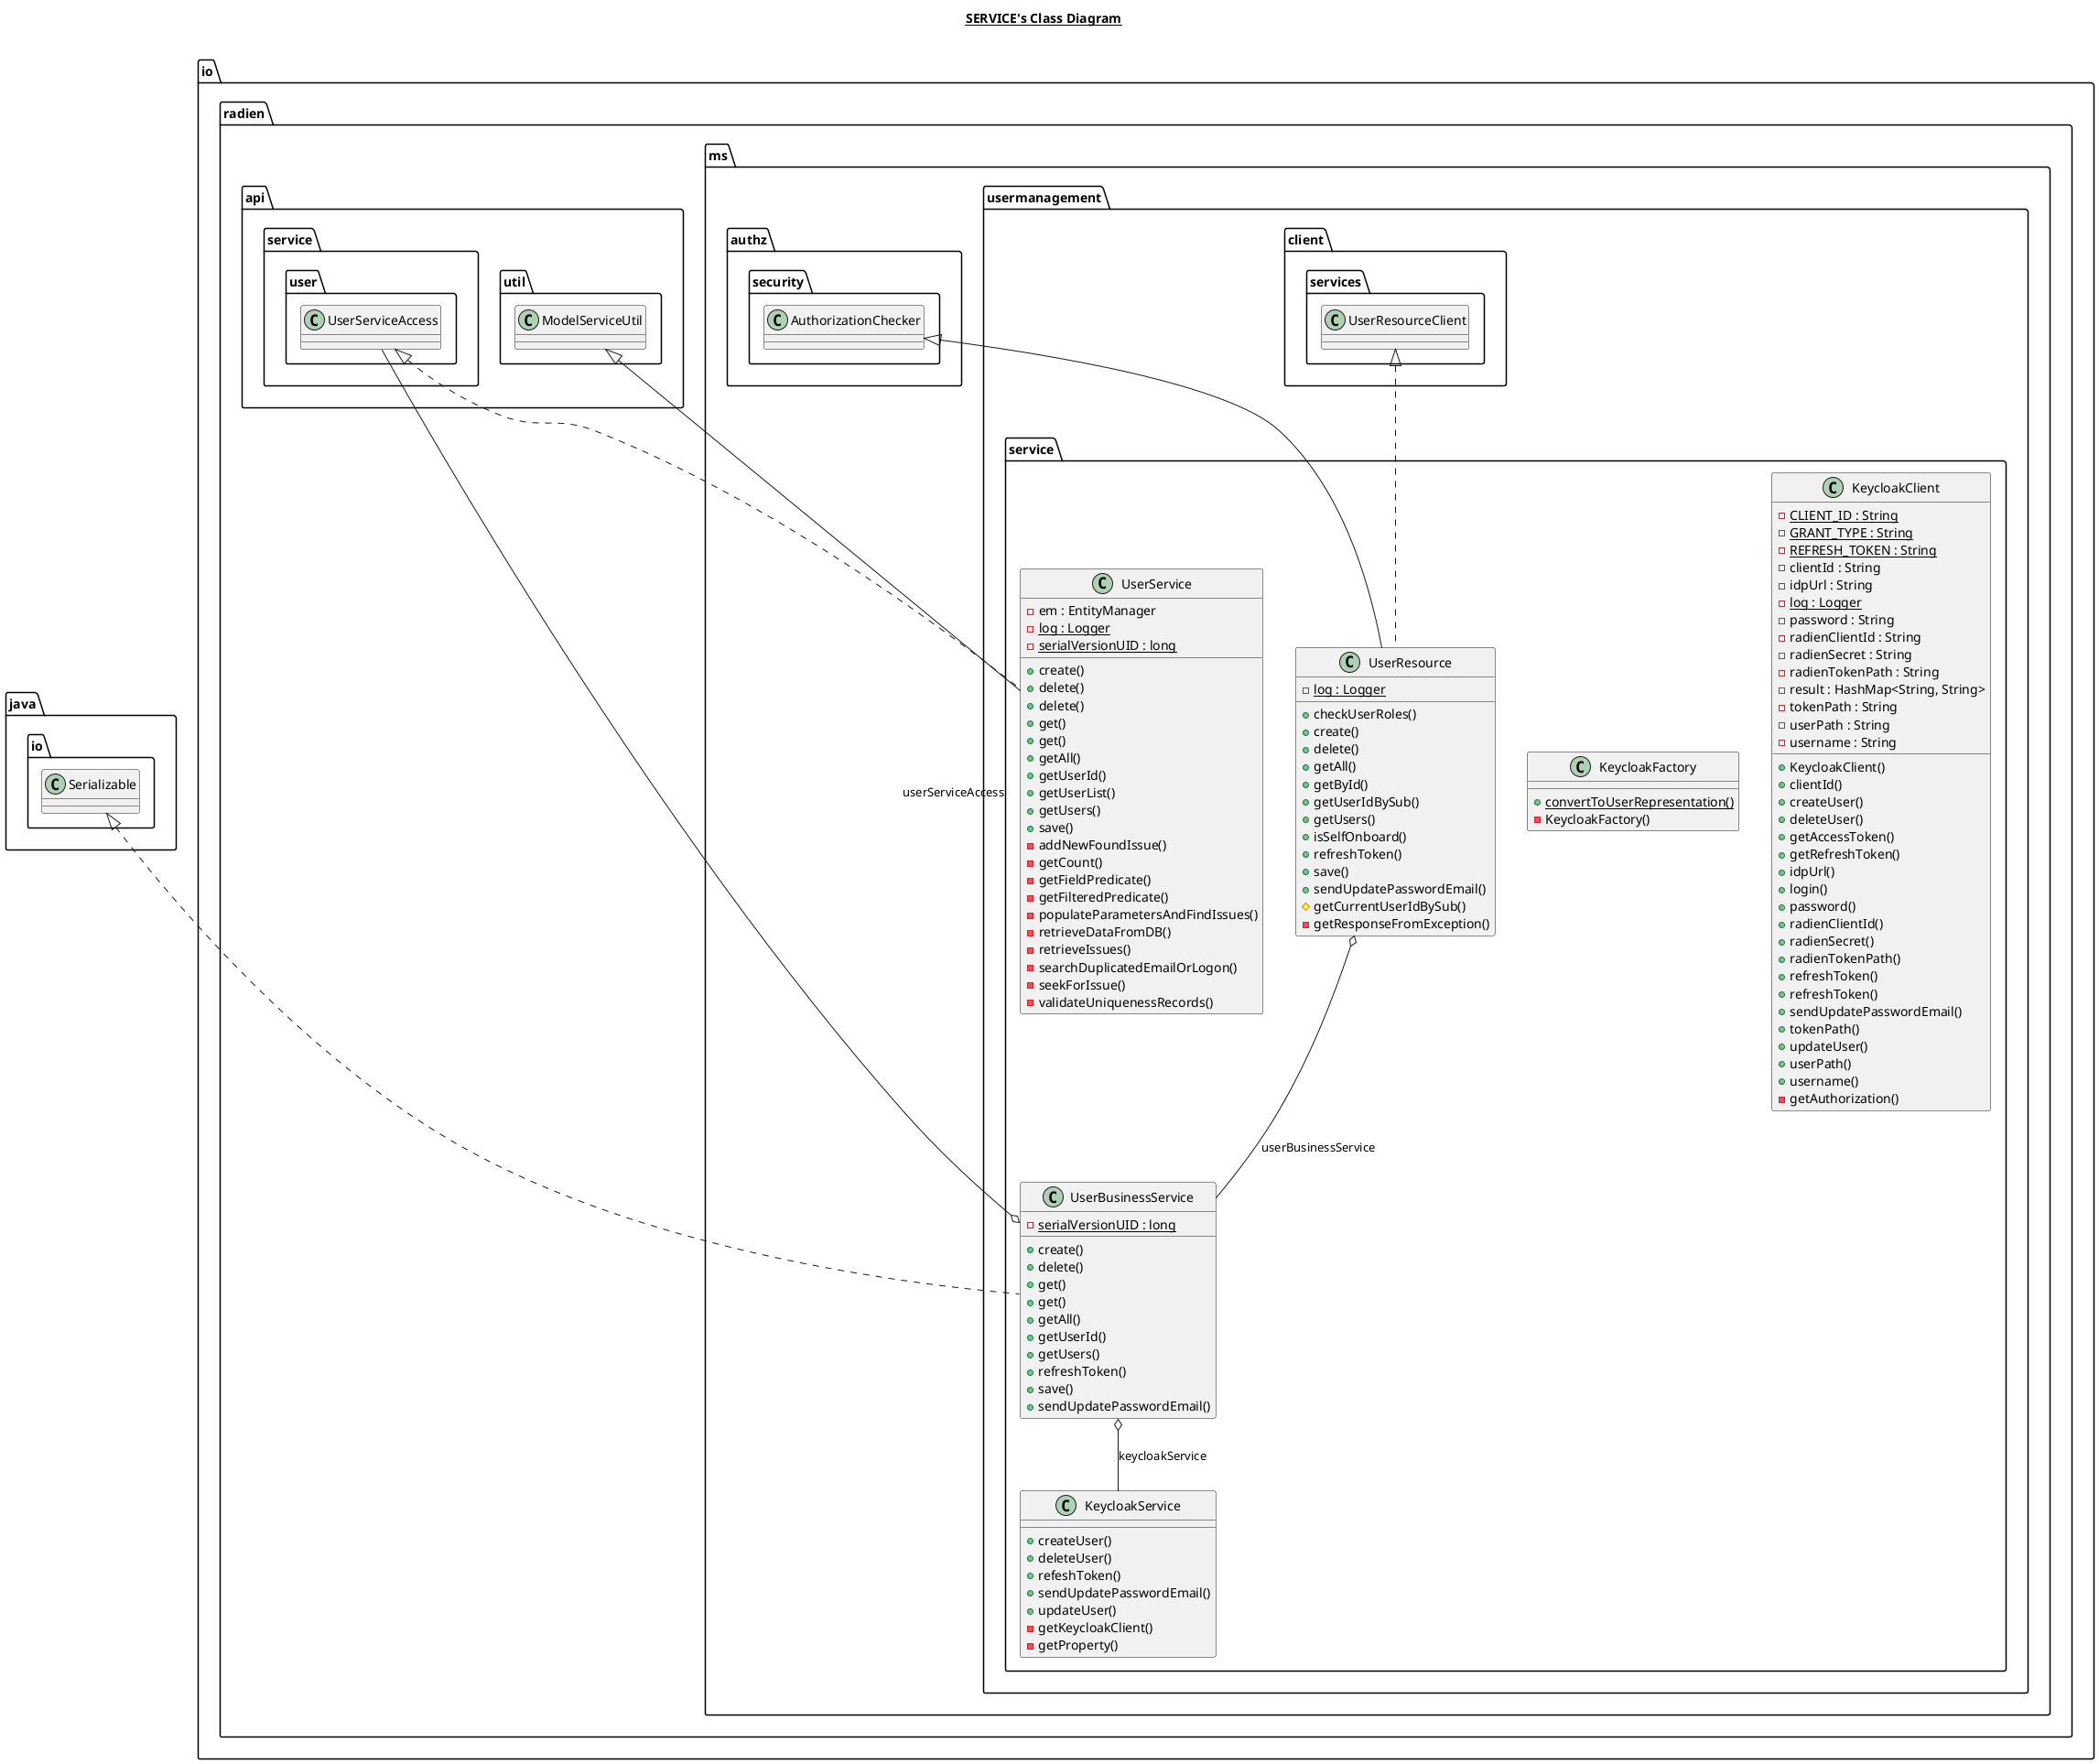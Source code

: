 @startuml

title __SERVICE's Class Diagram__\n

  namespace io.radien.ms.usermanagement {
    namespace service {
      class io.radien.ms.usermanagement.service.KeycloakClient {
          {static} - CLIENT_ID : String
          {static} - GRANT_TYPE : String
          {static} - REFRESH_TOKEN : String
          - clientId : String
          - idpUrl : String
          {static} - log : Logger
          - password : String
          - radienClientId : String
          - radienSecret : String
          - radienTokenPath : String
          - result : HashMap<String, String>
          - tokenPath : String
          - userPath : String
          - username : String
          + KeycloakClient()
          + clientId()
          + createUser()
          + deleteUser()
          + getAccessToken()
          + getRefreshToken()
          + idpUrl()
          + login()
          + password()
          + radienClientId()
          + radienSecret()
          + radienTokenPath()
          + refreshToken()
          + refreshToken()
          + sendUpdatePasswordEmail()
          + tokenPath()
          + updateUser()
          + userPath()
          + username()
          - getAuthorization()
      }
    }
  }
  

  namespace io.radien.ms.usermanagement {
    namespace service {
      class io.radien.ms.usermanagement.service.KeycloakFactory {
          {static} + convertToUserRepresentation()
          - KeycloakFactory()
      }
    }
  }
  

  namespace io.radien.ms.usermanagement {
    namespace service {
      class io.radien.ms.usermanagement.service.KeycloakService {
          + createUser()
          + deleteUser()
          + refeshToken()
          + sendUpdatePasswordEmail()
          + updateUser()
          - getKeycloakClient()
          - getProperty()
      }
    }
  }
  

  namespace io.radien.ms.usermanagement {
    namespace service {
      class io.radien.ms.usermanagement.service.UserBusinessService {
          {static} - serialVersionUID : long
          + create()
          + delete()
          + get()
          + get()
          + getAll()
          + getUserId()
          + getUsers()
          + refreshToken()
          + save()
          + sendUpdatePasswordEmail()
      }
    }
  }
  

  namespace io.radien.ms.usermanagement {
    namespace service {
      class io.radien.ms.usermanagement.service.UserResource {
          {static} - log : Logger
          + checkUserRoles()
          + create()
          + delete()
          + getAll()
          + getById()
          + getUserIdBySub()
          + getUsers()
          + isSelfOnboard()
          + refreshToken()
          + save()
          + sendUpdatePasswordEmail()
          # getCurrentUserIdBySub()
          - getResponseFromException()
      }
    }
  }
  

  namespace io.radien.ms.usermanagement {
    namespace service {
      class io.radien.ms.usermanagement.service.UserService {
          - em : EntityManager
          {static} - log : Logger
          {static} - serialVersionUID : long
          + create()
          + delete()
          + delete()
          + get()
          + get()
          + getAll()
          + getUserId()
          + getUserList()
          + getUsers()
          + save()
          - addNewFoundIssue()
          - getCount()
          - getFieldPredicate()
          - getFilteredPredicate()
          - populateParametersAndFindIssues()
          - retrieveDataFromDB()
          - retrieveIssues()
          - searchDuplicatedEmailOrLogon()
          - seekForIssue()
          - validateUniquenessRecords()
      }
    }
  }
  

  io.radien.ms.usermanagement.service.UserBusinessService .up.|> java.io.Serializable
  io.radien.ms.usermanagement.service.UserBusinessService o-- io.radien.ms.usermanagement.service.KeycloakService : keycloakService
  io.radien.ms.usermanagement.service.UserBusinessService o-- io.radien.api.service.user.UserServiceAccess : userServiceAccess
  io.radien.ms.usermanagement.service.UserResource .up.|> io.radien.ms.usermanagement.client.services.UserResourceClient
  io.radien.ms.usermanagement.service.UserResource -up-|> io.radien.ms.authz.security.AuthorizationChecker
  io.radien.ms.usermanagement.service.UserResource o-- io.radien.ms.usermanagement.service.UserBusinessService : userBusinessService
  io.radien.ms.usermanagement.service.UserService .up.|> io.radien.api.service.user.UserServiceAccess
  io.radien.ms.usermanagement.service.UserService -up-|> io.radien.api.util.ModelServiceUtil







@enduml
